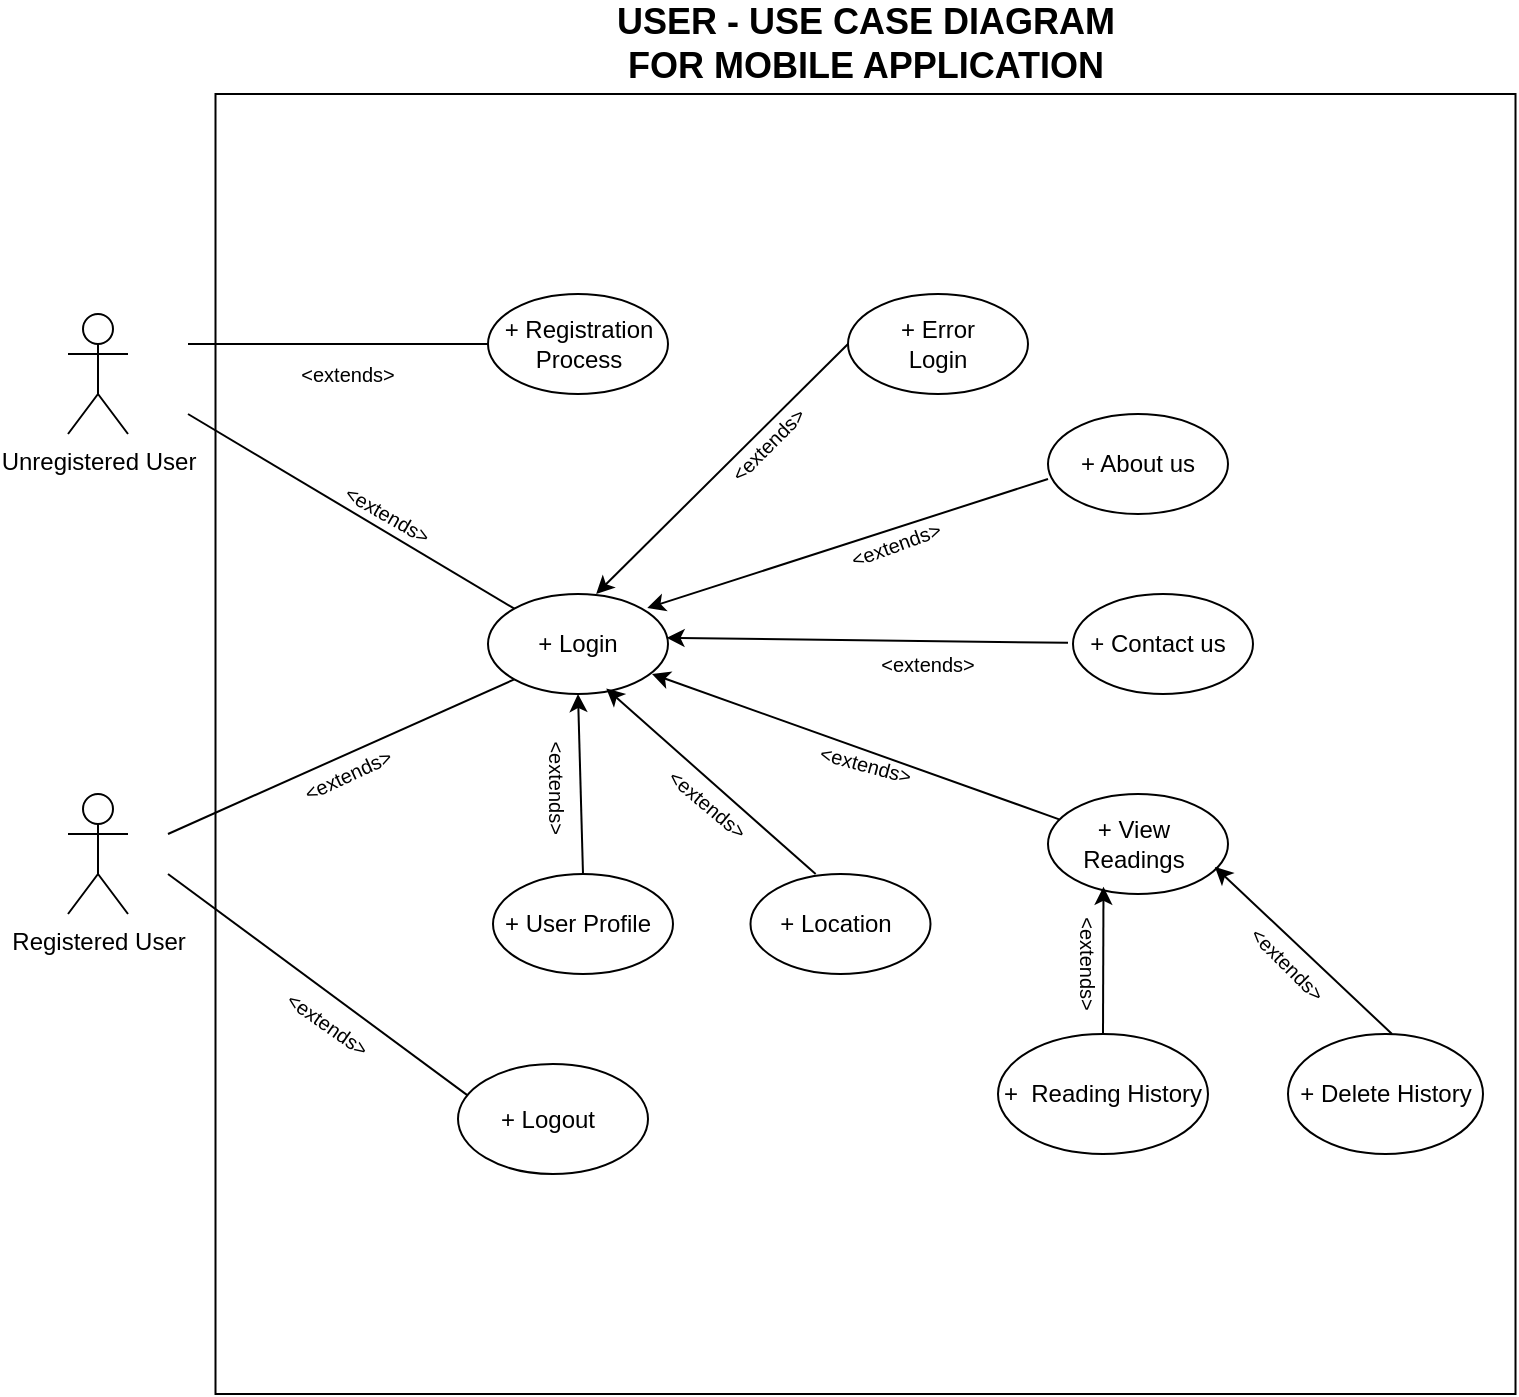 <mxfile version="26.2.14">
  <diagram name="Page-1" id="kfoyUeKBXiG-PbapEJhw">
    <mxGraphModel dx="2535" dy="1921" grid="1" gridSize="10" guides="1" tooltips="1" connect="1" arrows="1" fold="1" page="1" pageScale="1" pageWidth="827" pageHeight="1169" math="0" shadow="0">
      <root>
        <mxCell id="0" />
        <mxCell id="1" parent="0" />
        <mxCell id="3Te5-LRJc6nQtU0dgiJG-1" value="Unregistered User" style="shape=umlActor;verticalLabelPosition=bottom;verticalAlign=top;html=1;outlineConnect=0;" vertex="1" parent="1">
          <mxGeometry y="80" width="30" height="60" as="geometry" />
        </mxCell>
        <mxCell id="3Te5-LRJc6nQtU0dgiJG-50" value="" style="whiteSpace=wrap;html=1;aspect=fixed;" vertex="1" parent="1">
          <mxGeometry x="73.75" y="-30" width="650" height="650" as="geometry" />
        </mxCell>
        <mxCell id="3Te5-LRJc6nQtU0dgiJG-2" value="Registered User" style="shape=umlActor;verticalLabelPosition=bottom;verticalAlign=top;html=1;outlineConnect=0;" vertex="1" parent="1">
          <mxGeometry y="320" width="30" height="60" as="geometry" />
        </mxCell>
        <mxCell id="3Te5-LRJc6nQtU0dgiJG-3" value="" style="ellipse;whiteSpace=wrap;html=1;" vertex="1" parent="1">
          <mxGeometry x="210" y="70" width="90" height="50" as="geometry" />
        </mxCell>
        <mxCell id="3Te5-LRJc6nQtU0dgiJG-4" value="+ Registration Process" style="text;html=1;align=center;verticalAlign=middle;whiteSpace=wrap;rounded=0;" vertex="1" parent="1">
          <mxGeometry x="212.5" y="80" width="85" height="30" as="geometry" />
        </mxCell>
        <mxCell id="3Te5-LRJc6nQtU0dgiJG-7" value="" style="ellipse;whiteSpace=wrap;html=1;" vertex="1" parent="1">
          <mxGeometry x="210" y="220" width="90" height="50" as="geometry" />
        </mxCell>
        <mxCell id="3Te5-LRJc6nQtU0dgiJG-8" value="+ Login" style="text;html=1;align=center;verticalAlign=middle;whiteSpace=wrap;rounded=0;" vertex="1" parent="1">
          <mxGeometry x="225" y="230" width="60" height="30" as="geometry" />
        </mxCell>
        <mxCell id="3Te5-LRJc6nQtU0dgiJG-11" value="" style="ellipse;whiteSpace=wrap;html=1;" vertex="1" parent="1">
          <mxGeometry x="390" y="70" width="90" height="50" as="geometry" />
        </mxCell>
        <mxCell id="3Te5-LRJc6nQtU0dgiJG-12" value="+ Error Login" style="text;html=1;align=center;verticalAlign=middle;whiteSpace=wrap;rounded=0;" vertex="1" parent="1">
          <mxGeometry x="405" y="80" width="60" height="30" as="geometry" />
        </mxCell>
        <mxCell id="3Te5-LRJc6nQtU0dgiJG-14" value="" style="endArrow=classic;html=1;rounded=0;entryX=0.601;entryY=0;entryDx=0;entryDy=0;exitX=0;exitY=0.5;exitDx=0;exitDy=0;entryPerimeter=0;" edge="1" parent="1" source="3Te5-LRJc6nQtU0dgiJG-11" target="3Te5-LRJc6nQtU0dgiJG-7">
          <mxGeometry width="50" height="50" relative="1" as="geometry">
            <mxPoint x="290" y="240" as="sourcePoint" />
            <mxPoint x="340" y="190" as="targetPoint" />
            <Array as="points" />
          </mxGeometry>
        </mxCell>
        <mxCell id="3Te5-LRJc6nQtU0dgiJG-15" value="" style="endArrow=none;html=1;rounded=0;entryX=0;entryY=1;entryDx=0;entryDy=0;" edge="1" parent="1" target="3Te5-LRJc6nQtU0dgiJG-7">
          <mxGeometry width="50" height="50" relative="1" as="geometry">
            <mxPoint x="50" y="340" as="sourcePoint" />
            <mxPoint x="190" y="290" as="targetPoint" />
          </mxGeometry>
        </mxCell>
        <mxCell id="3Te5-LRJc6nQtU0dgiJG-16" value="" style="endArrow=none;html=1;rounded=0;entryX=0;entryY=0;entryDx=0;entryDy=0;" edge="1" parent="1" target="3Te5-LRJc6nQtU0dgiJG-7">
          <mxGeometry width="50" height="50" relative="1" as="geometry">
            <mxPoint x="60" y="130" as="sourcePoint" />
            <mxPoint x="200" y="190" as="targetPoint" />
          </mxGeometry>
        </mxCell>
        <mxCell id="3Te5-LRJc6nQtU0dgiJG-17" value="" style="endArrow=none;html=1;rounded=0;entryX=0;entryY=0.5;entryDx=0;entryDy=0;" edge="1" parent="1" target="3Te5-LRJc6nQtU0dgiJG-3">
          <mxGeometry width="50" height="50" relative="1" as="geometry">
            <mxPoint x="60" y="95" as="sourcePoint" />
            <mxPoint x="223" y="190" as="targetPoint" />
          </mxGeometry>
        </mxCell>
        <mxCell id="3Te5-LRJc6nQtU0dgiJG-21" value="" style="ellipse;whiteSpace=wrap;html=1;" vertex="1" parent="1">
          <mxGeometry x="212.5" y="360" width="90" height="50" as="geometry" />
        </mxCell>
        <mxCell id="3Te5-LRJc6nQtU0dgiJG-22" value="+ User Profile" style="text;html=1;align=center;verticalAlign=middle;whiteSpace=wrap;rounded=0;" vertex="1" parent="1">
          <mxGeometry x="210" y="370" width="90" height="30" as="geometry" />
        </mxCell>
        <mxCell id="3Te5-LRJc6nQtU0dgiJG-27" value="" style="ellipse;whiteSpace=wrap;html=1;" vertex="1" parent="1">
          <mxGeometry x="465" y="440" width="105" height="60" as="geometry" />
        </mxCell>
        <mxCell id="3Te5-LRJc6nQtU0dgiJG-28" value="+&amp;nbsp; Reading History" style="text;html=1;align=center;verticalAlign=middle;whiteSpace=wrap;rounded=0;" vertex="1" parent="1">
          <mxGeometry x="465" y="455" width="105" height="30" as="geometry" />
        </mxCell>
        <mxCell id="3Te5-LRJc6nQtU0dgiJG-33" value="" style="ellipse;whiteSpace=wrap;html=1;" vertex="1" parent="1">
          <mxGeometry x="610" y="440" width="97.5" height="60" as="geometry" />
        </mxCell>
        <mxCell id="3Te5-LRJc6nQtU0dgiJG-34" value="+ Delete History" style="text;html=1;align=center;verticalAlign=middle;whiteSpace=wrap;rounded=0;" vertex="1" parent="1">
          <mxGeometry x="613.75" y="455" width="90" height="30" as="geometry" />
        </mxCell>
        <mxCell id="3Te5-LRJc6nQtU0dgiJG-35" value="" style="ellipse;whiteSpace=wrap;html=1;" vertex="1" parent="1">
          <mxGeometry x="341.25" y="360" width="90" height="50" as="geometry" />
        </mxCell>
        <mxCell id="3Te5-LRJc6nQtU0dgiJG-36" value="+ Location" style="text;html=1;align=center;verticalAlign=middle;whiteSpace=wrap;rounded=0;" vertex="1" parent="1">
          <mxGeometry x="338.75" y="370" width="90" height="30" as="geometry" />
        </mxCell>
        <mxCell id="3Te5-LRJc6nQtU0dgiJG-37" value="" style="ellipse;whiteSpace=wrap;html=1;" vertex="1" parent="1">
          <mxGeometry x="490" y="320" width="90" height="50" as="geometry" />
        </mxCell>
        <mxCell id="3Te5-LRJc6nQtU0dgiJG-38" value="+ View Readings" style="text;html=1;align=center;verticalAlign=middle;whiteSpace=wrap;rounded=0;" vertex="1" parent="1">
          <mxGeometry x="487.5" y="330" width="90" height="30" as="geometry" />
        </mxCell>
        <mxCell id="3Te5-LRJc6nQtU0dgiJG-39" value="" style="ellipse;whiteSpace=wrap;html=1;" vertex="1" parent="1">
          <mxGeometry x="490" y="130" width="90" height="50" as="geometry" />
        </mxCell>
        <mxCell id="3Te5-LRJc6nQtU0dgiJG-40" value="+ About us" style="text;html=1;align=center;verticalAlign=middle;whiteSpace=wrap;rounded=0;" vertex="1" parent="1">
          <mxGeometry x="490" y="140" width="90" height="30" as="geometry" />
        </mxCell>
        <mxCell id="3Te5-LRJc6nQtU0dgiJG-41" value="" style="ellipse;whiteSpace=wrap;html=1;" vertex="1" parent="1">
          <mxGeometry x="502.5" y="220" width="90" height="50" as="geometry" />
        </mxCell>
        <mxCell id="3Te5-LRJc6nQtU0dgiJG-42" value="+ Contact us" style="text;html=1;align=center;verticalAlign=middle;whiteSpace=wrap;rounded=0;" vertex="1" parent="1">
          <mxGeometry x="500" y="230" width="90" height="30" as="geometry" />
        </mxCell>
        <mxCell id="3Te5-LRJc6nQtU0dgiJG-43" value="" style="endArrow=classic;html=1;rounded=0;exitX=0.5;exitY=0;exitDx=0;exitDy=0;entryX=0.336;entryY=1.213;entryDx=0;entryDy=0;entryPerimeter=0;" edge="1" parent="1" source="3Te5-LRJc6nQtU0dgiJG-27" target="3Te5-LRJc6nQtU0dgiJG-38">
          <mxGeometry width="50" height="50" relative="1" as="geometry">
            <mxPoint x="490" y="420" as="sourcePoint" />
            <mxPoint x="516" y="370" as="targetPoint" />
          </mxGeometry>
        </mxCell>
        <mxCell id="3Te5-LRJc6nQtU0dgiJG-44" value="" style="endArrow=classic;html=1;rounded=0;exitX=0.5;exitY=0;exitDx=0;exitDy=0;entryX=0.955;entryY=0.883;entryDx=0;entryDy=0;entryPerimeter=0;" edge="1" parent="1" target="3Te5-LRJc6nQtU0dgiJG-38">
          <mxGeometry width="50" height="50" relative="1" as="geometry">
            <mxPoint x="662" y="440" as="sourcePoint" />
            <mxPoint x="660" y="370" as="targetPoint" />
          </mxGeometry>
        </mxCell>
        <mxCell id="3Te5-LRJc6nQtU0dgiJG-45" value="" style="endArrow=classic;html=1;rounded=0;entryX=0.5;entryY=0;entryDx=0;entryDy=0;exitX=0.5;exitY=0;exitDx=0;exitDy=0;" edge="1" parent="1" source="3Te5-LRJc6nQtU0dgiJG-21">
          <mxGeometry width="50" height="50" relative="1" as="geometry">
            <mxPoint x="254.5" y="170" as="sourcePoint" />
            <mxPoint x="255" y="270" as="targetPoint" />
          </mxGeometry>
        </mxCell>
        <mxCell id="3Te5-LRJc6nQtU0dgiJG-46" value="" style="endArrow=classic;html=1;rounded=0;entryX=0.657;entryY=0.946;entryDx=0;entryDy=0;exitX=0.362;exitY=0.001;exitDx=0;exitDy=0;entryPerimeter=0;exitPerimeter=0;" edge="1" parent="1" source="3Te5-LRJc6nQtU0dgiJG-35" target="3Te5-LRJc6nQtU0dgiJG-7">
          <mxGeometry width="50" height="50" relative="1" as="geometry">
            <mxPoint x="267" y="370" as="sourcePoint" />
            <mxPoint x="265" y="280" as="targetPoint" />
          </mxGeometry>
        </mxCell>
        <mxCell id="3Te5-LRJc6nQtU0dgiJG-47" value="" style="endArrow=classic;html=1;rounded=0;entryX=0.885;entryY=0.14;entryDx=0;entryDy=0;exitX=0;exitY=0.75;exitDx=0;exitDy=0;entryPerimeter=0;" edge="1" parent="1" source="3Te5-LRJc6nQtU0dgiJG-40" target="3Te5-LRJc6nQtU0dgiJG-7">
          <mxGeometry width="50" height="50" relative="1" as="geometry">
            <mxPoint x="396" y="370" as="sourcePoint" />
            <mxPoint x="300" y="250" as="targetPoint" />
            <Array as="points" />
          </mxGeometry>
        </mxCell>
        <mxCell id="3Te5-LRJc6nQtU0dgiJG-48" value="" style="endArrow=classic;html=1;rounded=0;entryX=0.09;entryY=0.089;entryDx=0;entryDy=0;exitX=0.09;exitY=0.089;exitDx=0;exitDy=0;exitPerimeter=0;entryPerimeter=0;" edge="1" parent="1" source="3Te5-LRJc6nQtU0dgiJG-38">
          <mxGeometry width="50" height="50" relative="1" as="geometry">
            <mxPoint x="405" y="350" as="sourcePoint" />
            <mxPoint x="292" y="260" as="targetPoint" />
          </mxGeometry>
        </mxCell>
        <mxCell id="3Te5-LRJc6nQtU0dgiJG-49" value="" style="endArrow=classic;html=1;rounded=0;entryX=0.992;entryY=0.438;entryDx=0;entryDy=0;entryPerimeter=0;" edge="1" parent="1" source="3Te5-LRJc6nQtU0dgiJG-42" target="3Te5-LRJc6nQtU0dgiJG-7">
          <mxGeometry width="50" height="50" relative="1" as="geometry">
            <mxPoint x="500" y="173" as="sourcePoint" />
            <mxPoint x="309" y="241" as="targetPoint" />
            <Array as="points" />
          </mxGeometry>
        </mxCell>
        <mxCell id="3Te5-LRJc6nQtU0dgiJG-51" value="&lt;font style=&quot;font-size: 18px;&quot;&gt;&lt;b&gt;USER - USE CASE DIAGRAM FOR MOBILE APPLICATION&lt;/b&gt;&lt;/font&gt;" style="text;html=1;align=center;verticalAlign=middle;whiteSpace=wrap;rounded=0;" vertex="1" parent="1">
          <mxGeometry x="253.75" y="-70" width="290" height="30" as="geometry" />
        </mxCell>
        <mxCell id="3Te5-LRJc6nQtU0dgiJG-53" value="" style="endArrow=none;html=1;rounded=0;exitX=0.07;exitY=0.31;exitDx=0;exitDy=0;exitPerimeter=0;" edge="1" parent="1" source="3Te5-LRJc6nQtU0dgiJG-54">
          <mxGeometry width="50" height="50" relative="1" as="geometry">
            <mxPoint x="390" y="360" as="sourcePoint" />
            <mxPoint x="50" y="360" as="targetPoint" />
          </mxGeometry>
        </mxCell>
        <mxCell id="3Te5-LRJc6nQtU0dgiJG-54" value="" style="ellipse;whiteSpace=wrap;html=1;" vertex="1" parent="1">
          <mxGeometry x="195" y="455" width="95" height="55" as="geometry" />
        </mxCell>
        <mxCell id="3Te5-LRJc6nQtU0dgiJG-55" value="+ Logout" style="text;html=1;align=center;verticalAlign=middle;whiteSpace=wrap;rounded=0;" vertex="1" parent="1">
          <mxGeometry x="210" y="467.5" width="60" height="30" as="geometry" />
        </mxCell>
        <mxCell id="3Te5-LRJc6nQtU0dgiJG-56" value="&lt;font style=&quot;font-size: 10px;&quot;&gt;&amp;lt;extends&amp;gt;&lt;/font&gt;" style="text;html=1;align=center;verticalAlign=middle;whiteSpace=wrap;rounded=0;rotation=35;" vertex="1" parent="1">
          <mxGeometry x="100" y="420" width="60" height="30" as="geometry" />
        </mxCell>
        <mxCell id="3Te5-LRJc6nQtU0dgiJG-57" value="&lt;span style=&quot;font-size: 10px;&quot;&gt;&amp;lt;extends&amp;gt;&lt;/span&gt;" style="text;html=1;align=center;verticalAlign=middle;whiteSpace=wrap;rounded=0;rotation=-25;" vertex="1" parent="1">
          <mxGeometry x="120.49" y="290.16" width="39.51" height="39.84" as="geometry" />
        </mxCell>
        <mxCell id="3Te5-LRJc6nQtU0dgiJG-60" value="&lt;font style=&quot;font-size: 10px;&quot;&gt;&amp;lt;extends&amp;gt;&lt;/font&gt;" style="text;html=1;align=center;verticalAlign=middle;whiteSpace=wrap;rounded=0;rotation=90;" vertex="1" parent="1">
          <mxGeometry x="214.74" y="291.81" width="60" height="50" as="geometry" />
        </mxCell>
        <mxCell id="3Te5-LRJc6nQtU0dgiJG-61" value="&lt;font style=&quot;font-size: 10px;&quot;&gt;&amp;lt;extends&amp;gt;&lt;/font&gt;" style="text;html=1;align=center;verticalAlign=middle;whiteSpace=wrap;rounded=0;rotation=40;" vertex="1" parent="1">
          <mxGeometry x="290" y="300" width="60" height="50" as="geometry" />
        </mxCell>
        <mxCell id="3Te5-LRJc6nQtU0dgiJG-62" value="&lt;font style=&quot;font-size: 10px;&quot;&gt;&amp;lt;extends&amp;gt;&lt;/font&gt;" style="text;html=1;align=center;verticalAlign=middle;whiteSpace=wrap;rounded=0;rotation=15;" vertex="1" parent="1">
          <mxGeometry x="368.75" y="280" width="60" height="50" as="geometry" />
        </mxCell>
        <mxCell id="3Te5-LRJc6nQtU0dgiJG-64" value="&lt;font style=&quot;font-size: 10px;&quot;&gt;&amp;lt;extends&amp;gt;&lt;/font&gt;" style="text;html=1;align=center;verticalAlign=middle;whiteSpace=wrap;rounded=0;rotation=0;" vertex="1" parent="1">
          <mxGeometry x="400" y="230" width="60" height="50" as="geometry" />
        </mxCell>
        <mxCell id="3Te5-LRJc6nQtU0dgiJG-65" value="&lt;font style=&quot;font-size: 10px;&quot;&gt;&amp;lt;extends&amp;gt;&lt;/font&gt;" style="text;html=1;align=center;verticalAlign=middle;whiteSpace=wrap;rounded=0;rotation=-20;" vertex="1" parent="1">
          <mxGeometry x="384" y="170" width="60" height="50" as="geometry" />
        </mxCell>
        <mxCell id="3Te5-LRJc6nQtU0dgiJG-67" value="&lt;font style=&quot;font-size: 10px;&quot;&gt;&amp;lt;extends&amp;gt;&lt;/font&gt;" style="text;html=1;align=center;verticalAlign=middle;whiteSpace=wrap;rounded=0;rotation=-45;" vertex="1" parent="1">
          <mxGeometry x="320" y="120" width="60" height="50" as="geometry" />
        </mxCell>
        <mxCell id="3Te5-LRJc6nQtU0dgiJG-68" value="&lt;font style=&quot;font-size: 10px;&quot;&gt;&amp;lt;extends&amp;gt;&lt;/font&gt;" style="text;html=1;align=center;verticalAlign=middle;whiteSpace=wrap;rounded=0;rotation=45;" vertex="1" parent="1">
          <mxGeometry x="580" y="380" width="60" height="50" as="geometry" />
        </mxCell>
        <mxCell id="3Te5-LRJc6nQtU0dgiJG-69" value="&lt;font style=&quot;font-size: 10px;&quot;&gt;&amp;lt;extends&amp;gt;&lt;/font&gt;" style="text;html=1;align=center;verticalAlign=middle;whiteSpace=wrap;rounded=0;rotation=90;" vertex="1" parent="1">
          <mxGeometry x="480" y="380" width="60" height="50" as="geometry" />
        </mxCell>
        <mxCell id="3Te5-LRJc6nQtU0dgiJG-70" value="&lt;span style=&quot;font-size: 10px;&quot;&gt;&amp;lt;extends&amp;gt;&lt;/span&gt;" style="text;html=1;align=center;verticalAlign=middle;whiteSpace=wrap;rounded=0;rotation=0;" vertex="1" parent="1">
          <mxGeometry x="120.49" y="90.08" width="39.51" height="39.84" as="geometry" />
        </mxCell>
        <mxCell id="3Te5-LRJc6nQtU0dgiJG-72" value="&lt;span style=&quot;font-size: 10px;&quot;&gt;&amp;lt;extends&amp;gt;&lt;/span&gt;" style="text;html=1;align=center;verticalAlign=middle;whiteSpace=wrap;rounded=0;rotation=30;" vertex="1" parent="1">
          <mxGeometry x="140" y="160.0" width="39.51" height="39.84" as="geometry" />
        </mxCell>
      </root>
    </mxGraphModel>
  </diagram>
</mxfile>
